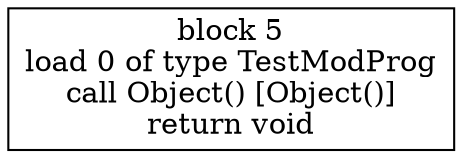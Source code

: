 digraph "TestModProg()" {
size = "11,7.5";
codeblock_5 [ shape = box, label = "block 5\nload 0 of type TestModProg\ncall Object() [Object()]\nreturn void"];
}